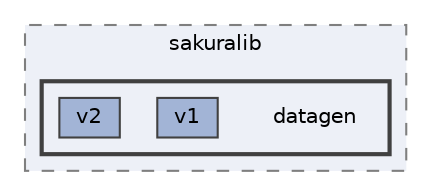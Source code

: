 digraph "datagen"
{
 // LATEX_PDF_SIZE
  bgcolor="transparent";
  edge [fontname=Helvetica,fontsize=10,labelfontname=Helvetica,labelfontsize=10];
  node [fontname=Helvetica,fontsize=10,shape=box,height=0.2,width=0.4];
  compound=true
  subgraph clusterdir_5c303f163471370183c5df951dc89cd1 {
    graph [ bgcolor="#edf0f7", pencolor="grey50", label="sakuralib", fontname=Helvetica,fontsize=10 style="filled,dashed", URL="dir_5c303f163471370183c5df951dc89cd1.html",tooltip=""]
  subgraph clusterdir_cd1c321fd7f5cdcbf21c7f6825a09975 {
    graph [ bgcolor="#edf0f7", pencolor="grey25", label="", fontname=Helvetica,fontsize=10 style="filled,bold", URL="dir_cd1c321fd7f5cdcbf21c7f6825a09975.html",tooltip=""]
    dir_cd1c321fd7f5cdcbf21c7f6825a09975 [shape=plaintext, label="datagen"];
  dir_e678c14729d6150106545d1c344dfbeb [label="v1", fillcolor="#a2b4d6", color="grey25", style="filled", URL="dir_e678c14729d6150106545d1c344dfbeb.html",tooltip=""];
  dir_588832b385842176c3d8185d1a0ffb72 [label="v2", fillcolor="#a2b4d6", color="grey25", style="filled", URL="dir_588832b385842176c3d8185d1a0ffb72.html",tooltip=""];
  }
  }
}
